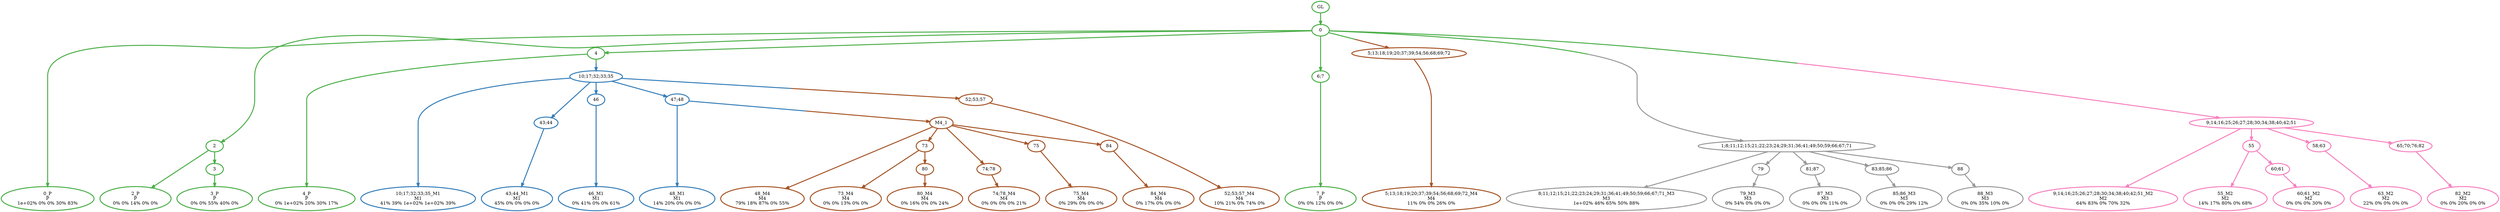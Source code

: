 digraph T {
	{
		rank=same
		52 [penwidth=3,colorscheme=set19,color=3,label="0_P\nP\n1e+02% 0% 0% 30% 83%"]
		50 [penwidth=3,colorscheme=set19,color=3,label="2_P\nP\n0% 0% 14% 0% 0%"]
		48 [penwidth=3,colorscheme=set19,color=3,label="3_P\nP\n0% 0% 55% 40% 0%"]
		46 [penwidth=3,colorscheme=set19,color=3,label="4_P\nP\n0% 1e+02% 20% 30% 17%"]
		44 [penwidth=3,colorscheme=set19,color=3,label="7_P\nP\n0% 0% 12% 0% 0%"]
		43 [penwidth=3,colorscheme=set19,color=2,label="10;17;32;33;35_M1\nM1\n41% 39% 1e+02% 1e+02% 39%"]
		41 [penwidth=3,colorscheme=set19,color=2,label="43;44_M1\nM1\n45% 0% 0% 0% 0%"]
		39 [penwidth=3,colorscheme=set19,color=2,label="46_M1\nM1\n0% 41% 0% 0% 61%"]
		37 [penwidth=3,colorscheme=set19,color=2,label="48_M1\nM1\n14% 20% 0% 0% 0%"]
		36 [penwidth=3,colorscheme=set19,color=8,label="9;14;16;25;26;27;28;30;34;38;40;42;51_M2\nM2\n64% 83% 0% 70% 32%"]
		34 [penwidth=3,colorscheme=set19,color=8,label="55_M2\nM2\n14% 17% 80% 0% 68%"]
		32 [penwidth=3,colorscheme=set19,color=8,label="60;61_M2\nM2\n0% 0% 0% 30% 0%"]
		30 [penwidth=3,colorscheme=set19,color=8,label="63_M2\nM2\n22% 0% 0% 0% 0%"]
		28 [penwidth=3,colorscheme=set19,color=8,label="82_M2\nM2\n0% 0% 20% 0% 0%"]
		27 [penwidth=3,colorscheme=set19,color=9,label="8;11;12;15;21;22;23;24;29;31;36;41;49;50;59;66;67;71_M3\nM3\n1e+02% 46% 65% 50% 88%"]
		25 [penwidth=3,colorscheme=set19,color=9,label="79_M3\nM3\n0% 54% 0% 0% 0%"]
		23 [penwidth=3,colorscheme=set19,color=9,label="87_M3\nM3\n0% 0% 0% 11% 0%"]
		21 [penwidth=3,colorscheme=set19,color=9,label="85;86_M3\nM3\n0% 0% 0% 29% 12%"]
		19 [penwidth=3,colorscheme=set19,color=9,label="88_M3\nM3\n0% 0% 35% 10% 0%"]
		18 [penwidth=3,colorscheme=set19,color=7,label="48_M4\nM4\n79% 18% 87% 0% 55%"]
		16 [penwidth=3,colorscheme=set19,color=7,label="73_M4\nM4\n0% 0% 13% 0% 0%"]
		14 [penwidth=3,colorscheme=set19,color=7,label="80_M4\nM4\n0% 16% 0% 0% 24%"]
		12 [penwidth=3,colorscheme=set19,color=7,label="74;78_M4\nM4\n0% 0% 0% 0% 21%"]
		10 [penwidth=3,colorscheme=set19,color=7,label="75_M4\nM4\n0% 29% 0% 0% 0%"]
		8 [penwidth=3,colorscheme=set19,color=7,label="84_M4\nM4\n0% 17% 0% 0% 0%"]
		7 [penwidth=3,colorscheme=set19,color=7,label="52;53;57_M4\nM4\n10% 21% 0% 74% 0%"]
		6 [penwidth=3,colorscheme=set19,color=7,label="5;13;18;19;20;37;39;54;56;68;69;72_M4\nM4\n11% 0% 0% 26% 0%"]
	}
	54 [penwidth=3,colorscheme=set19,color=3,label="GL"]
	53 [penwidth=3,colorscheme=set19,color=3,label="0"]
	51 [penwidth=3,colorscheme=set19,color=3,label="2"]
	49 [penwidth=3,colorscheme=set19,color=3,label="3"]
	47 [penwidth=3,colorscheme=set19,color=3,label="4"]
	45 [penwidth=3,colorscheme=set19,color=3,label="6;7"]
	42 [penwidth=3,colorscheme=set19,color=2,label="43;44"]
	40 [penwidth=3,colorscheme=set19,color=2,label="46"]
	38 [penwidth=3,colorscheme=set19,color=2,label="47;48"]
	35 [penwidth=3,colorscheme=set19,color=8,label="55"]
	33 [penwidth=3,colorscheme=set19,color=8,label="60;61"]
	31 [penwidth=3,colorscheme=set19,color=8,label="58;63"]
	29 [penwidth=3,colorscheme=set19,color=8,label="65;70;76;82"]
	26 [penwidth=3,colorscheme=set19,color=9,label="79"]
	24 [penwidth=3,colorscheme=set19,color=9,label="81;87"]
	22 [penwidth=3,colorscheme=set19,color=9,label="83;85;86"]
	20 [penwidth=3,colorscheme=set19,color=9,label="88"]
	17 [penwidth=3,colorscheme=set19,color=7,label="73"]
	15 [penwidth=3,colorscheme=set19,color=7,label="80"]
	13 [penwidth=3,colorscheme=set19,color=7,label="74;78"]
	11 [penwidth=3,colorscheme=set19,color=7,label="75"]
	9 [penwidth=3,colorscheme=set19,color=7,label="84"]
	5 [penwidth=3,colorscheme=set19,color=7,label="52;53;57"]
	4 [penwidth=3,colorscheme=set19,color=7,label="M4_1"]
	3 [penwidth=3,colorscheme=set19,color=7,label="5;13;18;19;20;37;39;54;56;68;69;72"]
	2 [penwidth=3,colorscheme=set19,color=9,label="1;8;11;12;15;21;22;23;24;29;31;36;41;49;50;59;66;67;71"]
	1 [penwidth=3,colorscheme=set19,color=8,label="9;14;16;25;26;27;28;30;34;38;40;42;51"]
	0 [penwidth=3,colorscheme=set19,color=2,label="10;17;32;33;35"]
	54 -> 53 [penwidth=3,colorscheme=set19,color=3]
	53 -> 52 [penwidth=3,colorscheme=set19,color=3]
	53 -> 51 [penwidth=3,colorscheme=set19,color=3]
	53 -> 47 [penwidth=3,colorscheme=set19,color=3]
	53 -> 45 [penwidth=3,colorscheme=set19,color=3]
	53 -> 3 [penwidth=3,colorscheme=set19,color="3;0.5:7"]
	53 -> 2 [penwidth=3,colorscheme=set19,color="3;0.5:9"]
	53 -> 1 [penwidth=3,colorscheme=set19,color="3;0.5:8"]
	51 -> 50 [penwidth=3,colorscheme=set19,color=3]
	51 -> 49 [penwidth=3,colorscheme=set19,color=3]
	49 -> 48 [penwidth=3,colorscheme=set19,color=3]
	47 -> 46 [penwidth=3,colorscheme=set19,color=3]
	47 -> 0 [penwidth=3,colorscheme=set19,color="3;0.5:2"]
	45 -> 44 [penwidth=3,colorscheme=set19,color=3]
	42 -> 41 [penwidth=3,colorscheme=set19,color=2]
	40 -> 39 [penwidth=3,colorscheme=set19,color=2]
	38 -> 37 [penwidth=3,colorscheme=set19,color=2]
	38 -> 4 [penwidth=3,colorscheme=set19,color="2;0.5:7"]
	35 -> 34 [penwidth=3,colorscheme=set19,color=8]
	35 -> 33 [penwidth=3,colorscheme=set19,color=8]
	33 -> 32 [penwidth=3,colorscheme=set19,color=8]
	31 -> 30 [penwidth=3,colorscheme=set19,color=8]
	29 -> 28 [penwidth=3,colorscheme=set19,color=8]
	26 -> 25 [penwidth=3,colorscheme=set19,color=9]
	24 -> 23 [penwidth=3,colorscheme=set19,color=9]
	22 -> 21 [penwidth=3,colorscheme=set19,color=9]
	20 -> 19 [penwidth=3,colorscheme=set19,color=9]
	17 -> 16 [penwidth=3,colorscheme=set19,color=7]
	17 -> 15 [penwidth=3,colorscheme=set19,color=7]
	15 -> 14 [penwidth=3,colorscheme=set19,color=7]
	13 -> 12 [penwidth=3,colorscheme=set19,color=7]
	11 -> 10 [penwidth=3,colorscheme=set19,color=7]
	9 -> 8 [penwidth=3,colorscheme=set19,color=7]
	5 -> 7 [penwidth=3,colorscheme=set19,color=7]
	4 -> 18 [penwidth=3,colorscheme=set19,color=7]
	4 -> 17 [penwidth=3,colorscheme=set19,color=7]
	4 -> 13 [penwidth=3,colorscheme=set19,color=7]
	4 -> 11 [penwidth=3,colorscheme=set19,color=7]
	4 -> 9 [penwidth=3,colorscheme=set19,color=7]
	3 -> 6 [penwidth=3,colorscheme=set19,color=7]
	2 -> 27 [penwidth=3,colorscheme=set19,color=9]
	2 -> 26 [penwidth=3,colorscheme=set19,color=9]
	2 -> 24 [penwidth=3,colorscheme=set19,color=9]
	2 -> 22 [penwidth=3,colorscheme=set19,color=9]
	2 -> 20 [penwidth=3,colorscheme=set19,color=9]
	1 -> 36 [penwidth=3,colorscheme=set19,color=8]
	1 -> 35 [penwidth=3,colorscheme=set19,color=8]
	1 -> 31 [penwidth=3,colorscheme=set19,color=8]
	1 -> 29 [penwidth=3,colorscheme=set19,color=8]
	0 -> 43 [penwidth=3,colorscheme=set19,color=2]
	0 -> 42 [penwidth=3,colorscheme=set19,color=2]
	0 -> 40 [penwidth=3,colorscheme=set19,color=2]
	0 -> 38 [penwidth=3,colorscheme=set19,color=2]
	0 -> 5 [penwidth=3,colorscheme=set19,color="2;0.5:7"]
}
